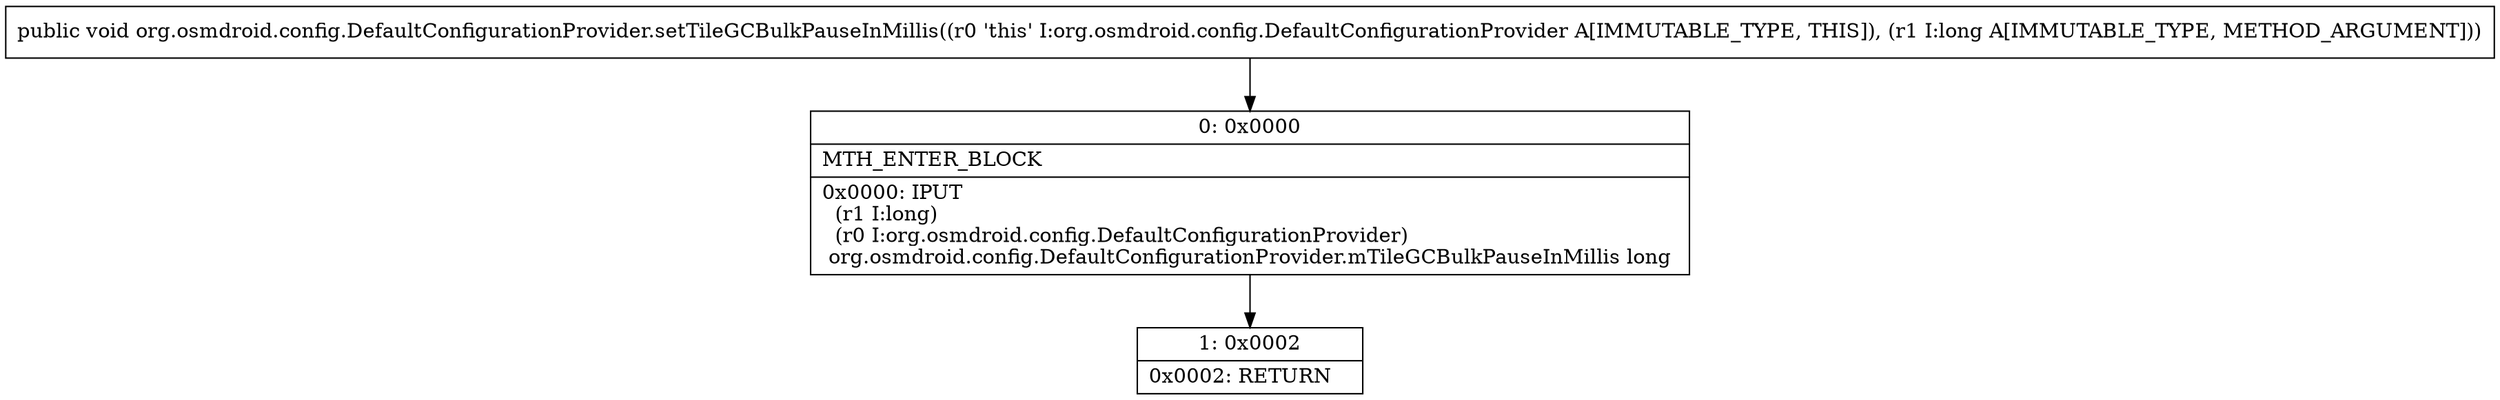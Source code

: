 digraph "CFG fororg.osmdroid.config.DefaultConfigurationProvider.setTileGCBulkPauseInMillis(J)V" {
Node_0 [shape=record,label="{0\:\ 0x0000|MTH_ENTER_BLOCK\l|0x0000: IPUT  \l  (r1 I:long)\l  (r0 I:org.osmdroid.config.DefaultConfigurationProvider)\l org.osmdroid.config.DefaultConfigurationProvider.mTileGCBulkPauseInMillis long \l}"];
Node_1 [shape=record,label="{1\:\ 0x0002|0x0002: RETURN   \l}"];
MethodNode[shape=record,label="{public void org.osmdroid.config.DefaultConfigurationProvider.setTileGCBulkPauseInMillis((r0 'this' I:org.osmdroid.config.DefaultConfigurationProvider A[IMMUTABLE_TYPE, THIS]), (r1 I:long A[IMMUTABLE_TYPE, METHOD_ARGUMENT])) }"];
MethodNode -> Node_0;
Node_0 -> Node_1;
}

